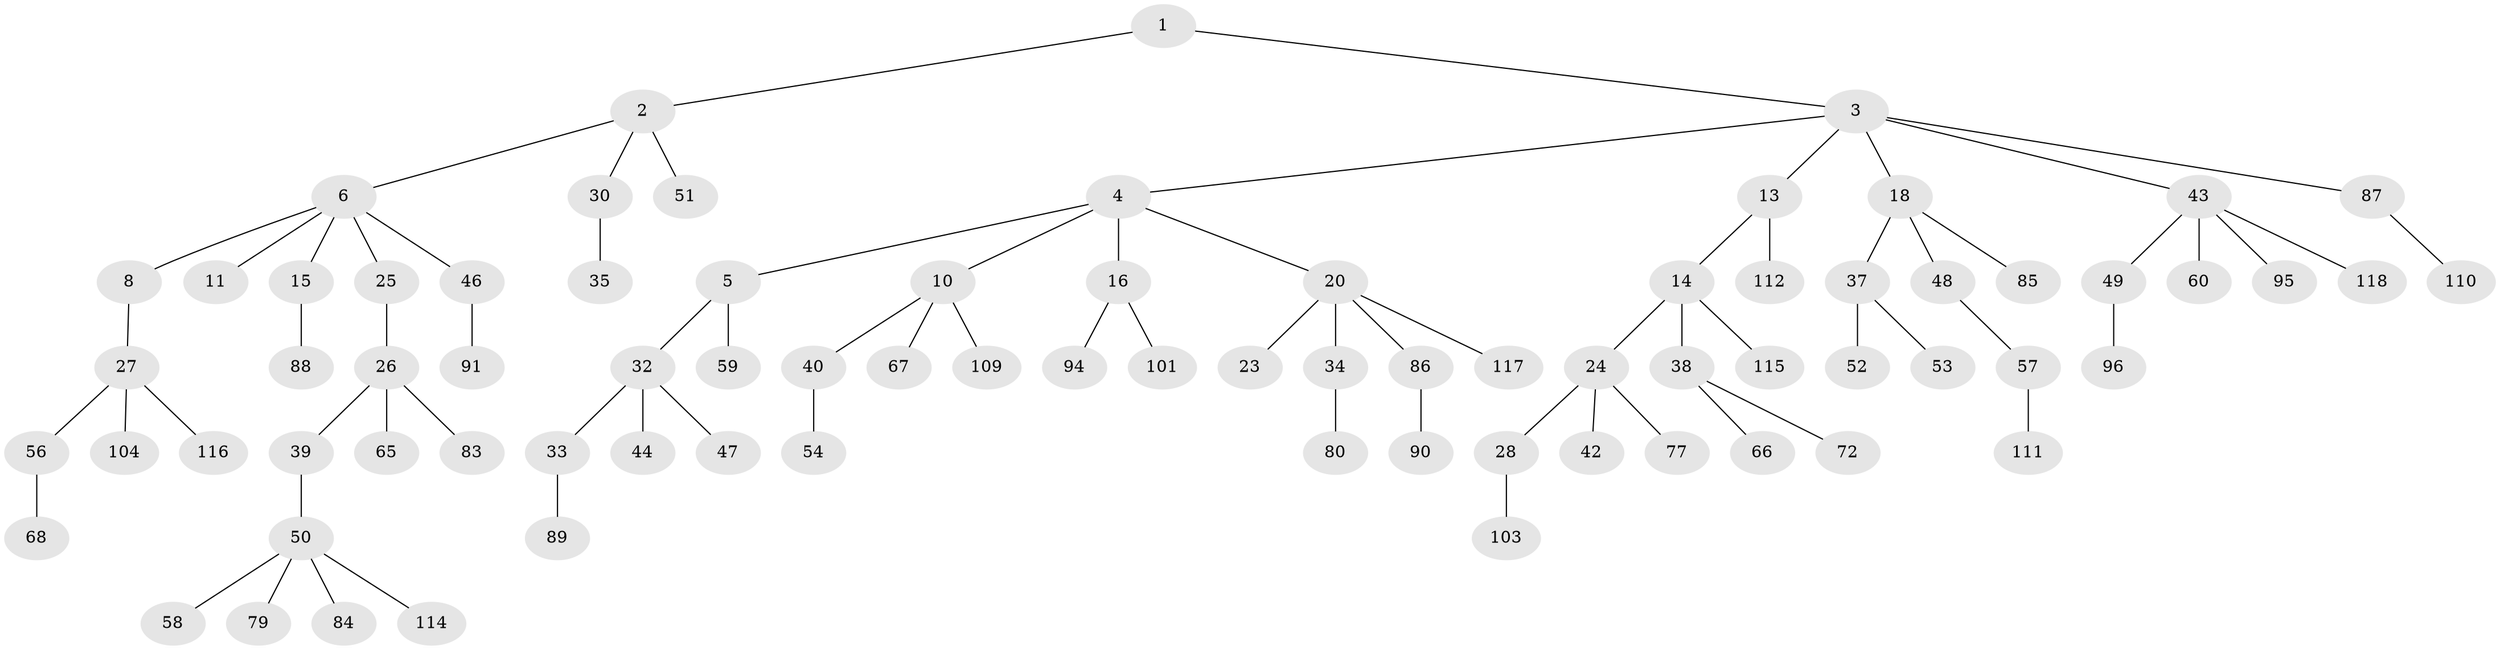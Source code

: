 // Generated by graph-tools (version 1.1) at 2025/24/03/03/25 07:24:07]
// undirected, 79 vertices, 78 edges
graph export_dot {
graph [start="1"]
  node [color=gray90,style=filled];
  1 [super="+19"];
  2 [super="+17"];
  3 [super="+7"];
  4 [super="+9"];
  5;
  6 [super="+106"];
  8;
  10 [super="+12"];
  11;
  13 [super="+22"];
  14 [super="+71"];
  15;
  16 [super="+64"];
  18 [super="+36"];
  20 [super="+21"];
  23;
  24 [super="+73"];
  25;
  26 [super="+55"];
  27 [super="+98"];
  28 [super="+29"];
  30 [super="+31"];
  32 [super="+70"];
  33 [super="+41"];
  34 [super="+99"];
  35 [super="+113"];
  37 [super="+45"];
  38 [super="+107"];
  39;
  40 [super="+74"];
  42 [super="+97"];
  43 [super="+69"];
  44;
  46 [super="+63"];
  47 [super="+105"];
  48 [super="+61"];
  49 [super="+78"];
  50 [super="+62"];
  51;
  52;
  53 [super="+82"];
  54;
  56;
  57;
  58 [super="+76"];
  59 [super="+102"];
  60;
  65;
  66 [super="+75"];
  67;
  68 [super="+100"];
  72;
  77 [super="+81"];
  79;
  80;
  83;
  84;
  85;
  86;
  87 [super="+108"];
  88 [super="+93"];
  89;
  90 [super="+92"];
  91;
  94;
  95;
  96;
  101;
  103;
  104;
  109;
  110;
  111;
  112;
  114;
  115;
  116;
  117;
  118;
  1 -- 2;
  1 -- 3;
  2 -- 6;
  2 -- 51;
  2 -- 30;
  3 -- 4;
  3 -- 13;
  3 -- 18;
  3 -- 87;
  3 -- 43;
  4 -- 5;
  4 -- 16;
  4 -- 20;
  4 -- 10;
  5 -- 32;
  5 -- 59;
  6 -- 8;
  6 -- 11;
  6 -- 15;
  6 -- 25;
  6 -- 46;
  8 -- 27;
  10 -- 67;
  10 -- 109;
  10 -- 40;
  13 -- 14;
  13 -- 112;
  14 -- 24;
  14 -- 38;
  14 -- 115;
  15 -- 88;
  16 -- 94;
  16 -- 101;
  18 -- 85;
  18 -- 48;
  18 -- 37;
  20 -- 23;
  20 -- 34;
  20 -- 86;
  20 -- 117;
  24 -- 28;
  24 -- 42;
  24 -- 77;
  25 -- 26;
  26 -- 39;
  26 -- 65;
  26 -- 83;
  27 -- 56;
  27 -- 116;
  27 -- 104;
  28 -- 103;
  30 -- 35;
  32 -- 33;
  32 -- 44;
  32 -- 47;
  33 -- 89;
  34 -- 80;
  37 -- 53;
  37 -- 52;
  38 -- 66;
  38 -- 72;
  39 -- 50;
  40 -- 54;
  43 -- 49;
  43 -- 60;
  43 -- 95;
  43 -- 118;
  46 -- 91;
  48 -- 57;
  49 -- 96;
  50 -- 58;
  50 -- 84;
  50 -- 114;
  50 -- 79;
  56 -- 68;
  57 -- 111;
  86 -- 90;
  87 -- 110;
}
